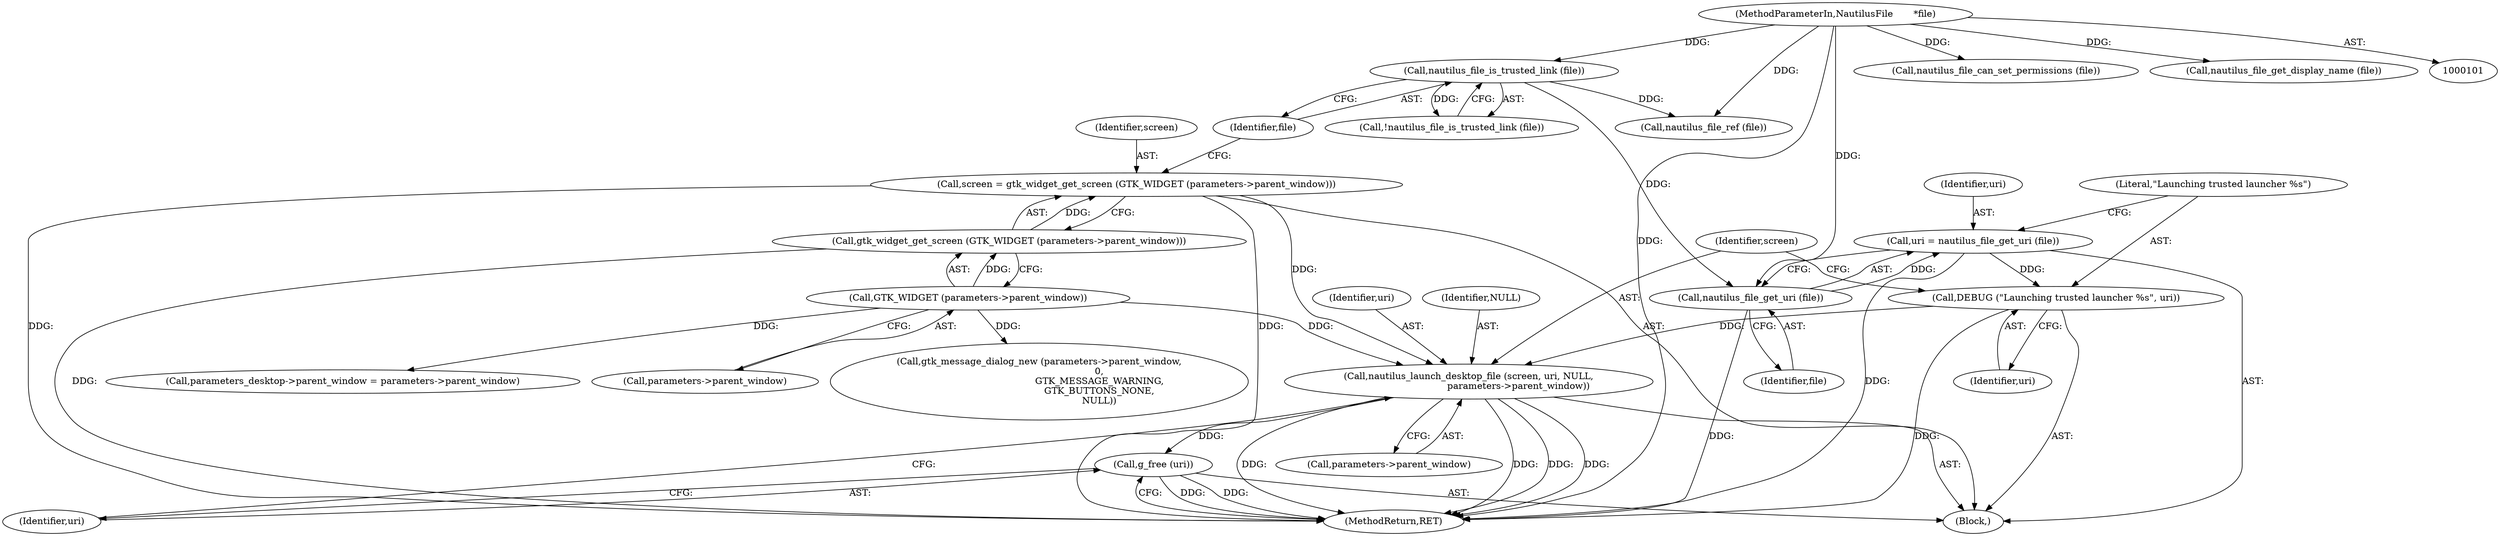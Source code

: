 digraph "0_nautilus_1630f53481f445ada0a455e9979236d31a8d3bb0_5@pointer" {
"1000229" [label="(Call,nautilus_launch_desktop_file (screen, uri, NULL,\n                                  parameters->parent_window))"];
"1000112" [label="(Call,screen = gtk_widget_get_screen (GTK_WIDGET (parameters->parent_window)))"];
"1000114" [label="(Call,gtk_widget_get_screen (GTK_WIDGET (parameters->parent_window)))"];
"1000115" [label="(Call,GTK_WIDGET (parameters->parent_window))"];
"1000226" [label="(Call,DEBUG (\"Launching trusted launcher %s\", uri))"];
"1000222" [label="(Call,uri = nautilus_file_get_uri (file))"];
"1000224" [label="(Call,nautilus_file_get_uri (file))"];
"1000121" [label="(Call,nautilus_file_is_trusted_link (file))"];
"1000103" [label="(MethodParameterIn,NautilusFile       *file)"];
"1000236" [label="(Call,g_free (uri))"];
"1000224" [label="(Call,nautilus_file_get_uri (file))"];
"1000104" [label="(Block,)"];
"1000103" [label="(MethodParameterIn,NautilusFile       *file)"];
"1000116" [label="(Call,parameters->parent_window)"];
"1000156" [label="(Call,nautilus_file_ref (file))"];
"1000225" [label="(Identifier,file)"];
"1000115" [label="(Call,GTK_WIDGET (parameters->parent_window))"];
"1000122" [label="(Identifier,file)"];
"1000232" [label="(Identifier,NULL)"];
"1000229" [label="(Call,nautilus_launch_desktop_file (screen, uri, NULL,\n                                  parameters->parent_window))"];
"1000236" [label="(Call,g_free (uri))"];
"1000200" [label="(Call,nautilus_file_can_set_permissions (file))"];
"1000134" [label="(Call,parameters_desktop->parent_window = parameters->parent_window)"];
"1000174" [label="(Call,gtk_message_dialog_new (parameters->parent_window,\n                                         0,\n                                         GTK_MESSAGE_WARNING,\n                                         GTK_BUTTONS_NONE,\n                                         NULL))"];
"1000230" [label="(Identifier,screen)"];
"1000121" [label="(Call,nautilus_file_is_trusted_link (file))"];
"1000164" [label="(Call,nautilus_file_get_display_name (file))"];
"1000113" [label="(Identifier,screen)"];
"1000222" [label="(Call,uri = nautilus_file_get_uri (file))"];
"1000112" [label="(Call,screen = gtk_widget_get_screen (GTK_WIDGET (parameters->parent_window)))"];
"1000233" [label="(Call,parameters->parent_window)"];
"1000114" [label="(Call,gtk_widget_get_screen (GTK_WIDGET (parameters->parent_window)))"];
"1000238" [label="(MethodReturn,RET)"];
"1000227" [label="(Literal,\"Launching trusted launcher %s\")"];
"1000223" [label="(Identifier,uri)"];
"1000120" [label="(Call,!nautilus_file_is_trusted_link (file))"];
"1000237" [label="(Identifier,uri)"];
"1000228" [label="(Identifier,uri)"];
"1000226" [label="(Call,DEBUG (\"Launching trusted launcher %s\", uri))"];
"1000231" [label="(Identifier,uri)"];
"1000229" -> "1000104"  [label="AST: "];
"1000229" -> "1000233"  [label="CFG: "];
"1000230" -> "1000229"  [label="AST: "];
"1000231" -> "1000229"  [label="AST: "];
"1000232" -> "1000229"  [label="AST: "];
"1000233" -> "1000229"  [label="AST: "];
"1000237" -> "1000229"  [label="CFG: "];
"1000229" -> "1000238"  [label="DDG: "];
"1000229" -> "1000238"  [label="DDG: "];
"1000229" -> "1000238"  [label="DDG: "];
"1000229" -> "1000238"  [label="DDG: "];
"1000112" -> "1000229"  [label="DDG: "];
"1000226" -> "1000229"  [label="DDG: "];
"1000115" -> "1000229"  [label="DDG: "];
"1000229" -> "1000236"  [label="DDG: "];
"1000112" -> "1000104"  [label="AST: "];
"1000112" -> "1000114"  [label="CFG: "];
"1000113" -> "1000112"  [label="AST: "];
"1000114" -> "1000112"  [label="AST: "];
"1000122" -> "1000112"  [label="CFG: "];
"1000112" -> "1000238"  [label="DDG: "];
"1000112" -> "1000238"  [label="DDG: "];
"1000114" -> "1000112"  [label="DDG: "];
"1000114" -> "1000115"  [label="CFG: "];
"1000115" -> "1000114"  [label="AST: "];
"1000114" -> "1000238"  [label="DDG: "];
"1000115" -> "1000114"  [label="DDG: "];
"1000115" -> "1000116"  [label="CFG: "];
"1000116" -> "1000115"  [label="AST: "];
"1000115" -> "1000134"  [label="DDG: "];
"1000115" -> "1000174"  [label="DDG: "];
"1000226" -> "1000104"  [label="AST: "];
"1000226" -> "1000228"  [label="CFG: "];
"1000227" -> "1000226"  [label="AST: "];
"1000228" -> "1000226"  [label="AST: "];
"1000230" -> "1000226"  [label="CFG: "];
"1000226" -> "1000238"  [label="DDG: "];
"1000222" -> "1000226"  [label="DDG: "];
"1000222" -> "1000104"  [label="AST: "];
"1000222" -> "1000224"  [label="CFG: "];
"1000223" -> "1000222"  [label="AST: "];
"1000224" -> "1000222"  [label="AST: "];
"1000227" -> "1000222"  [label="CFG: "];
"1000222" -> "1000238"  [label="DDG: "];
"1000224" -> "1000222"  [label="DDG: "];
"1000224" -> "1000225"  [label="CFG: "];
"1000225" -> "1000224"  [label="AST: "];
"1000224" -> "1000238"  [label="DDG: "];
"1000121" -> "1000224"  [label="DDG: "];
"1000103" -> "1000224"  [label="DDG: "];
"1000121" -> "1000120"  [label="AST: "];
"1000121" -> "1000122"  [label="CFG: "];
"1000122" -> "1000121"  [label="AST: "];
"1000120" -> "1000121"  [label="CFG: "];
"1000121" -> "1000120"  [label="DDG: "];
"1000103" -> "1000121"  [label="DDG: "];
"1000121" -> "1000156"  [label="DDG: "];
"1000103" -> "1000101"  [label="AST: "];
"1000103" -> "1000238"  [label="DDG: "];
"1000103" -> "1000156"  [label="DDG: "];
"1000103" -> "1000164"  [label="DDG: "];
"1000103" -> "1000200"  [label="DDG: "];
"1000236" -> "1000104"  [label="AST: "];
"1000236" -> "1000237"  [label="CFG: "];
"1000237" -> "1000236"  [label="AST: "];
"1000238" -> "1000236"  [label="CFG: "];
"1000236" -> "1000238"  [label="DDG: "];
"1000236" -> "1000238"  [label="DDG: "];
}
